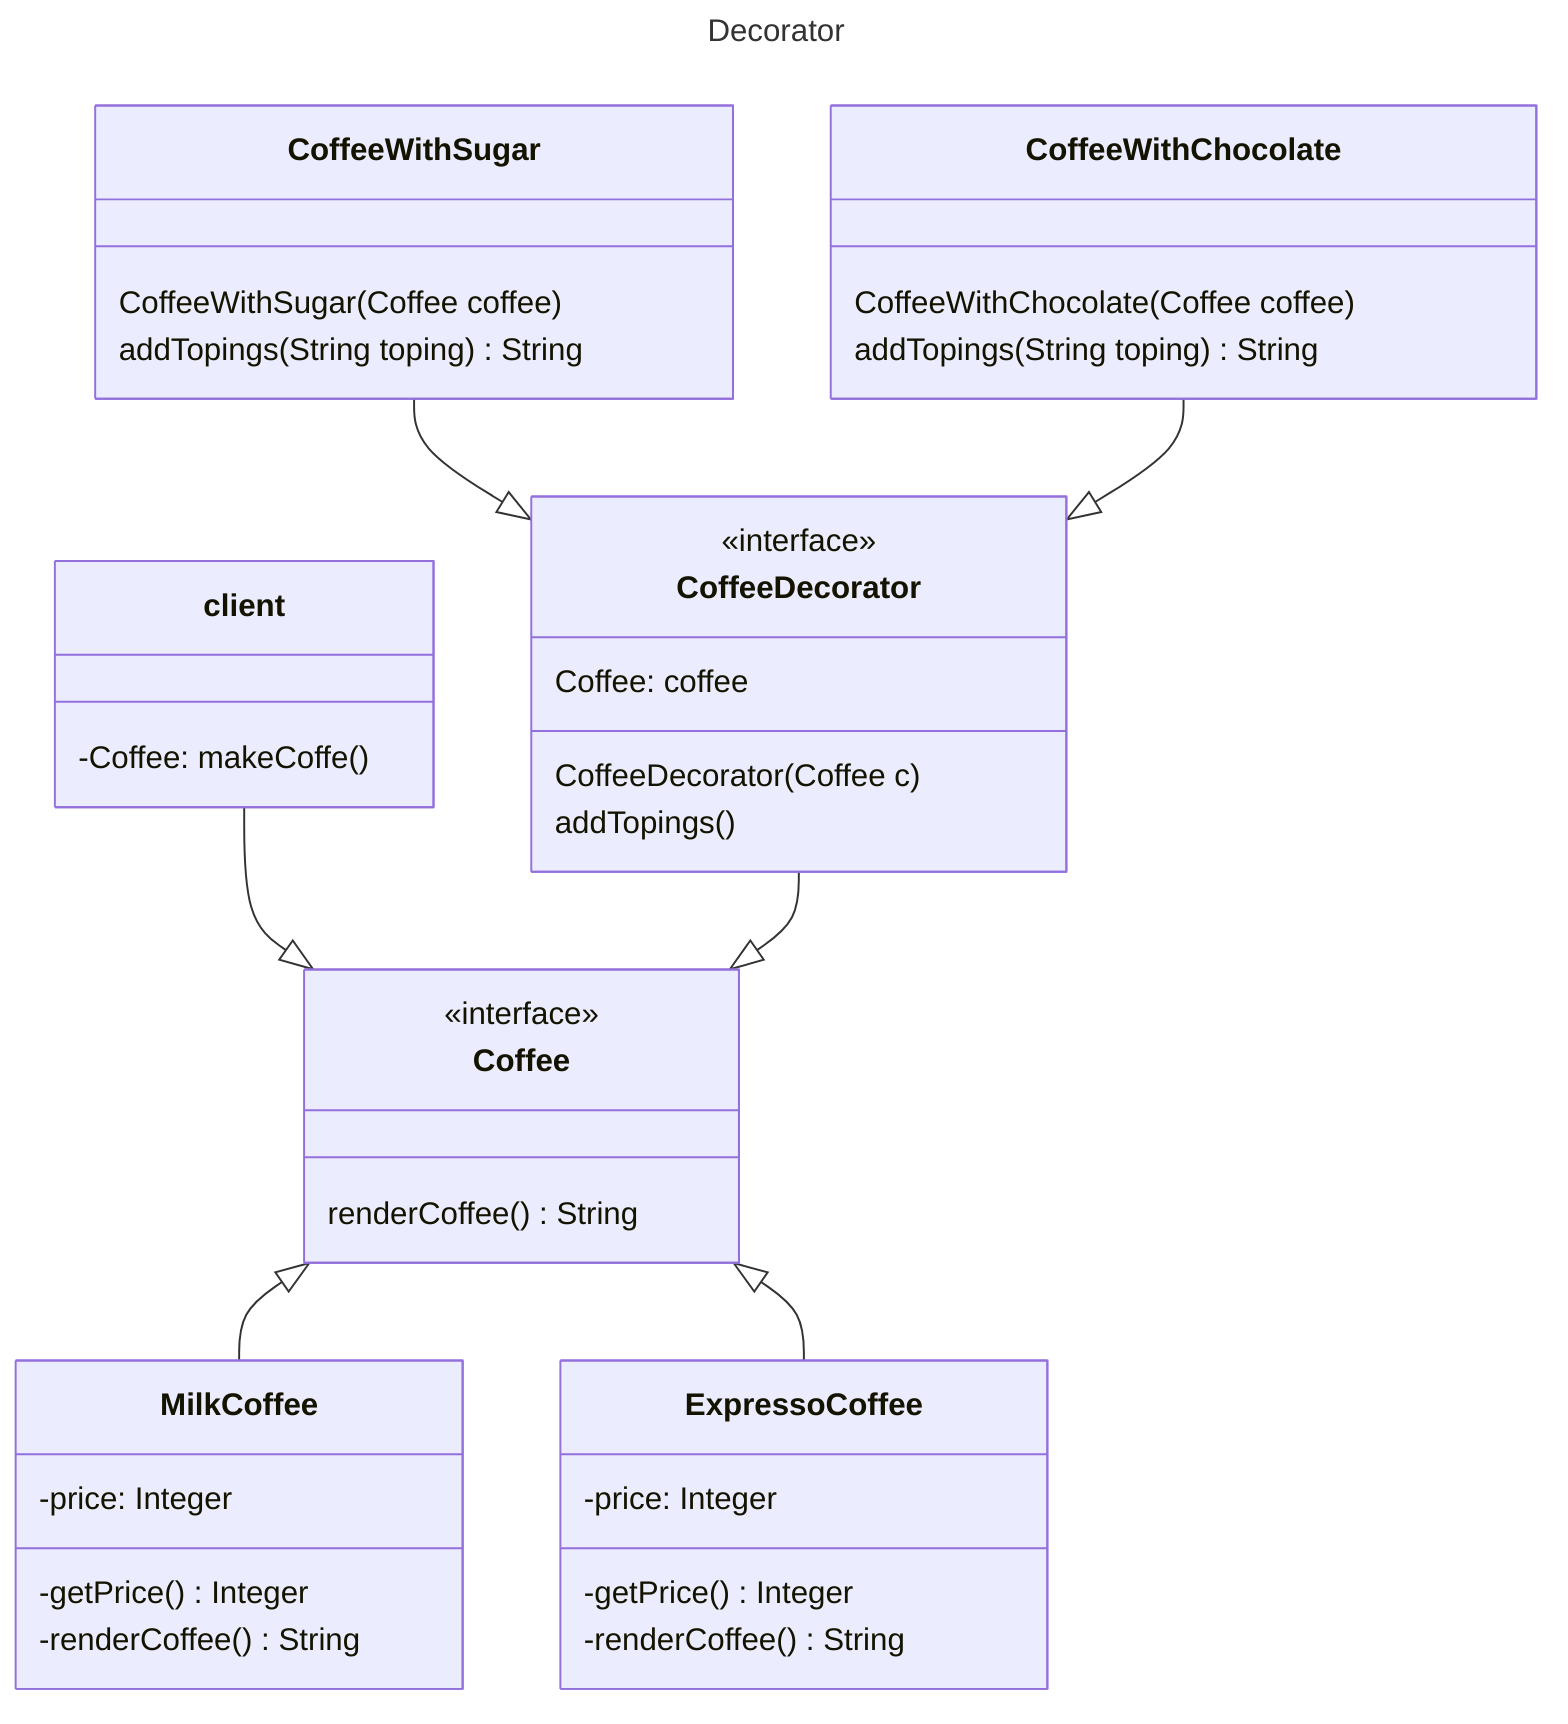 ---
title: Decorator
---

classDiagram
    client--|>Coffee
    CoffeeDecorator--|>Coffee
    Coffee<|--MilkCoffee
    Coffee<|--ExpressoCoffee
    CoffeeWithSugar--|>CoffeeDecorator
    CoffeeWithChocolate--|>CoffeeDecorator

    class client{
        -Coffee: makeCoffe()
    }

    class CoffeeDecorator {
    <<interface>>
    Coffee: coffee
    CoffeeDecorator(Coffee c)
    addTopings()
    }

    class CoffeeWithSugar {
        CoffeeWithSugar(Coffee coffee)
        addTopings(String toping) String
    }

    class CoffeeWithChocolate {
        CoffeeWithChocolate(Coffee coffee)
        addTopings(String toping) String
    }

    class Coffee
    <<interface>> Coffee
    Coffee: renderCoffee() String

    class MilkCoffee{
        -price: Integer
        -getPrice() Integer
        -renderCoffee() String
    }
    class ExpressoCoffee{
        -price: Integer
        -getPrice() Integer
        -renderCoffee() String
    }